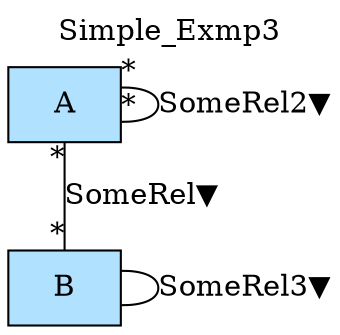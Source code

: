 digraph {graph[label=Simple_Exmp3,labelloc=tl,labelfontsize=12];
"A"[shape=record,fillcolor=lightskyblue1,style = filled,label="A"];
"B"[shape=record,fillcolor=lightskyblue1,style = filled,label="B"];

"A"->"B"[label="SomeRel▼",dir=none,taillabel="*",headlabel="*"];
"A"->"A"[label="SomeRel2▼",dir=none,taillabel="*",headlabel="*"];
"B"->"B"[label="SomeRel3▼",dir=none,taillabel="",headlabel=""];
}